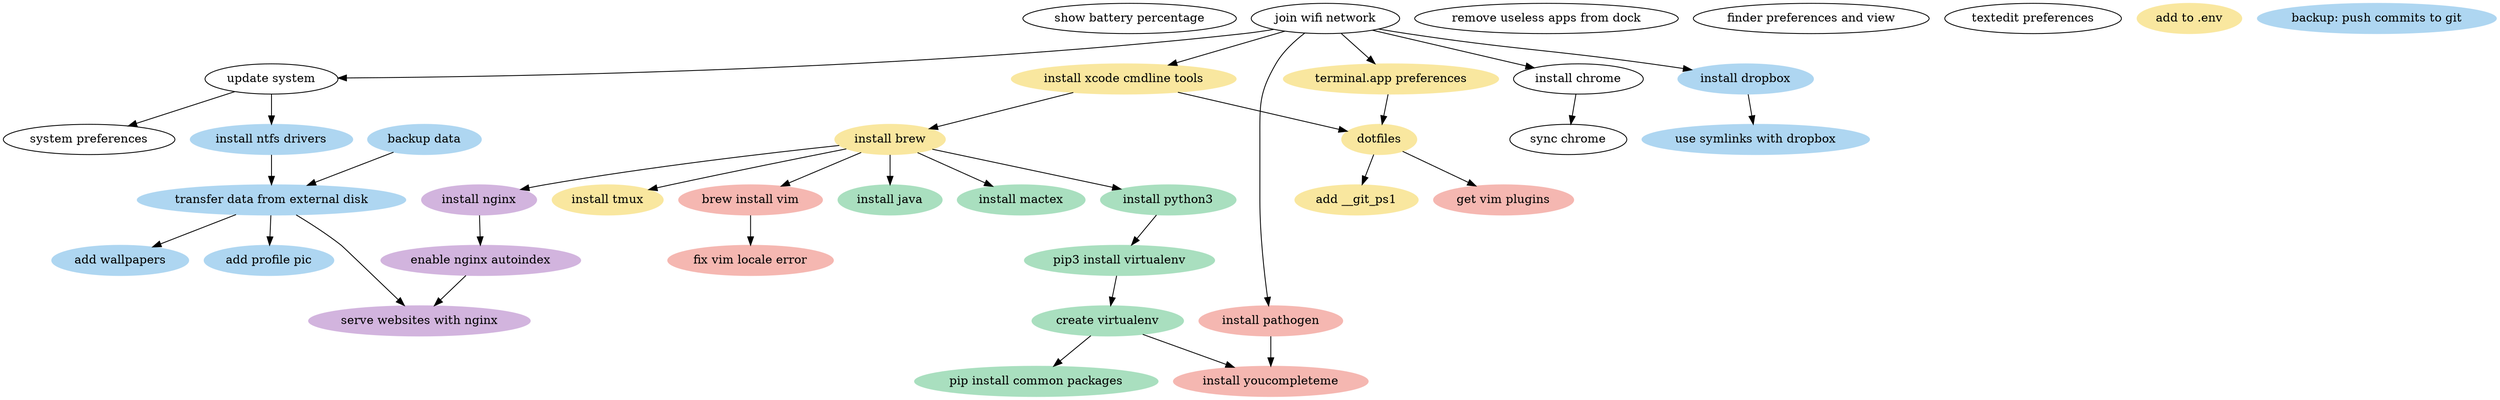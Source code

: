 digraph dep_graph {
    "show battery percentage"
    "join wifi network"
    "update system"
        "join wifi network" -> "update system"
    "remove useless apps from dock"
    "system preferences"
        "update system" -> "system preferences"
    "finder preferences and view"
    "textedit preferences"
    "install chrome"
        "join wifi network" -> "install chrome"
    "sync chrome"
        "install chrome" -> "sync chrome"

    node [style = "filled"]

    node [color = "#F9E79F"]
    "terminal.app preferences"
        "join wifi network" -> "terminal.app preferences"
    "install xcode cmdline tools"
        "join wifi network" -> "install xcode cmdline tools"
    "dotfiles"
        "terminal.app preferences" -> "dotfiles"
        "install xcode cmdline tools" -> "dotfiles"
    "add to .env"
    "add __git_ps1"
        "dotfiles" -> "add __git_ps1"
    "install brew"
        "install xcode cmdline tools" -> "install brew"
    "install tmux"
        "install brew" -> "install tmux"

    node [color = "#A9DFBF"]
    "install java"
        "install brew" -> "install java"
    "install mactex"
        "install brew" -> "install mactex"
    "install python3"
        "install brew" -> "install python3"
    "pip3 install virtualenv"
        "install python3" -> "pip3 install virtualenv"
    "create virtualenv"
        "pip3 install virtualenv" -> "create virtualenv"
    "pip install common packages"
        "create virtualenv" -> "pip install common packages"

    node [color = "#AED6F1"]
    "backup data"
    "backup: push commits to git"
    "install ntfs drivers"
        "update system" -> "install ntfs drivers"
    "transfer data from external disk"
        "backup data" -> "transfer data from external disk"
        "install ntfs drivers" -> "transfer data from external disk"
    "add profile pic"
        "transfer data from external disk" -> "add profile pic"
    "add wallpapers"
        "transfer data from external disk" -> "add wallpapers"
    "install dropbox"
        "join wifi network" -> "install dropbox"
    "use symlinks with dropbox"
        "install dropbox" -> "use symlinks with dropbox"

    node [color = "#D2B4DE"]
    "install nginx"
        "install brew" -> "install nginx"
    "enable nginx autoindex"
        "install nginx" -> "enable nginx autoindex"
    "serve websites with nginx"
        "enable nginx autoindex" -> "serve websites with nginx"
        "transfer data from external disk" -> "serve websites with nginx"

    node [color = "#F5B7B1"];
    "brew install vim"
        "install brew" -> "brew install vim"
    "install pathogen"
        "join wifi network" -> "install pathogen"
    "get vim plugins"
        "dotfiles" -> "get vim plugins"
    "install youcompleteme"
        "install pathogen" -> "install youcompleteme"
        "create virtualenv" -> "install youcompleteme"
    "fix vim locale error"
        "brew install vim" -> "fix vim locale error"
}
